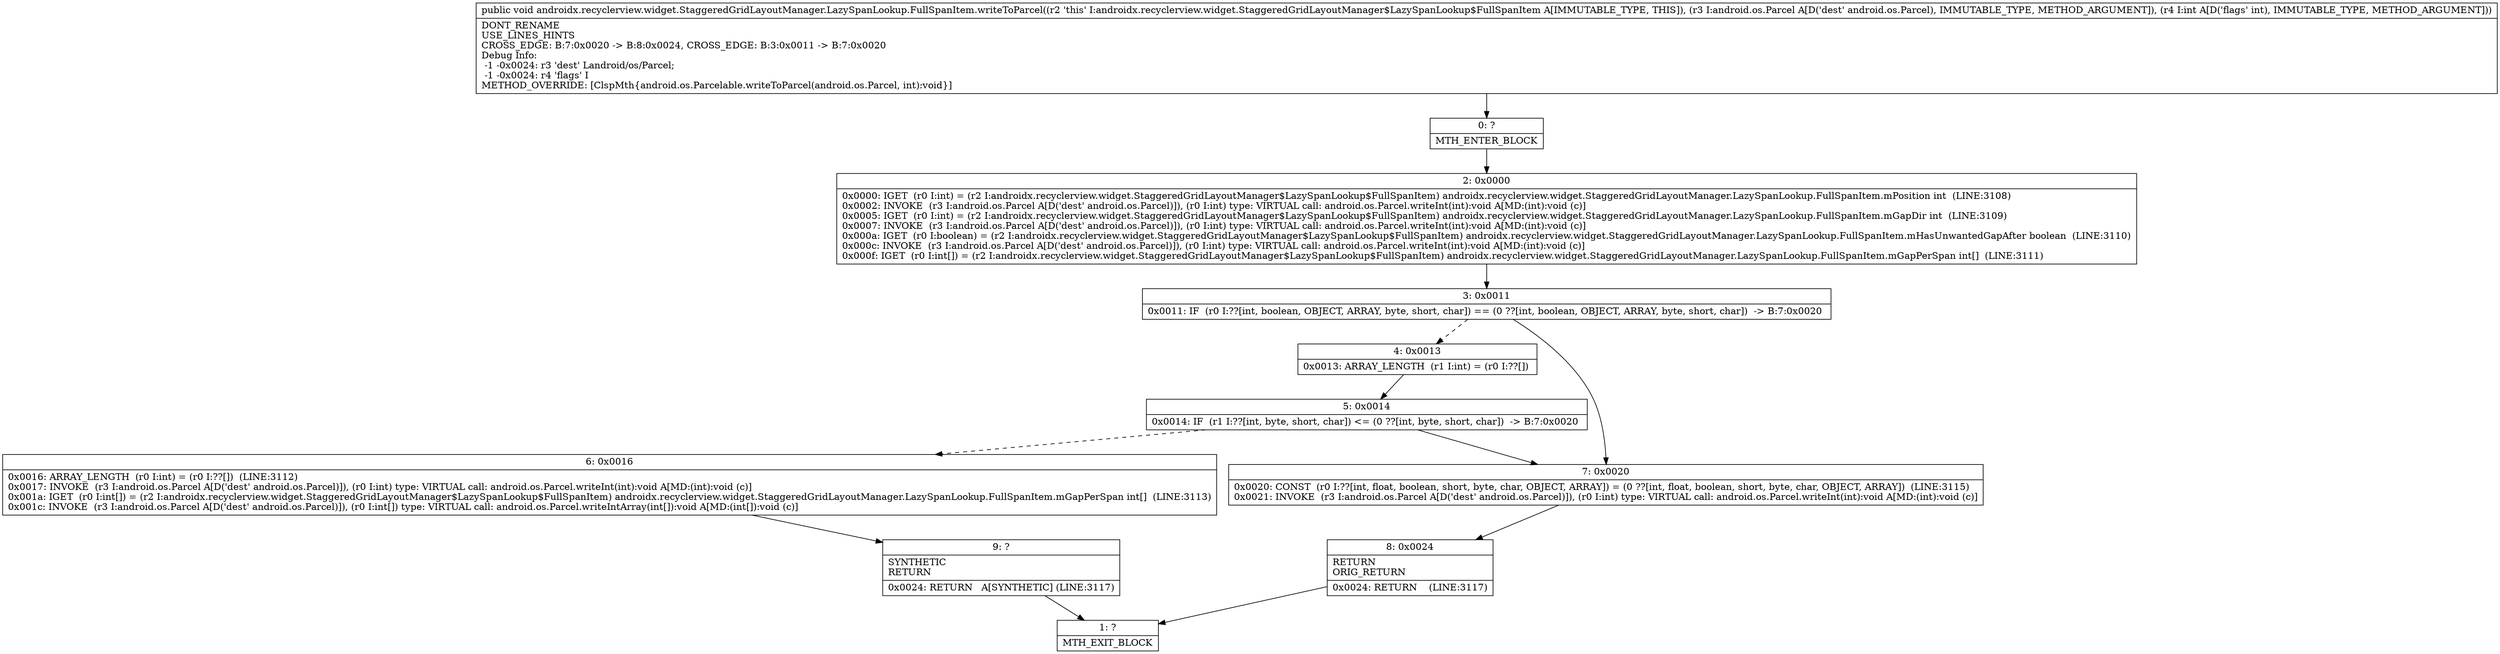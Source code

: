 digraph "CFG forandroidx.recyclerview.widget.StaggeredGridLayoutManager.LazySpanLookup.FullSpanItem.writeToParcel(Landroid\/os\/Parcel;I)V" {
Node_0 [shape=record,label="{0\:\ ?|MTH_ENTER_BLOCK\l}"];
Node_2 [shape=record,label="{2\:\ 0x0000|0x0000: IGET  (r0 I:int) = (r2 I:androidx.recyclerview.widget.StaggeredGridLayoutManager$LazySpanLookup$FullSpanItem) androidx.recyclerview.widget.StaggeredGridLayoutManager.LazySpanLookup.FullSpanItem.mPosition int  (LINE:3108)\l0x0002: INVOKE  (r3 I:android.os.Parcel A[D('dest' android.os.Parcel)]), (r0 I:int) type: VIRTUAL call: android.os.Parcel.writeInt(int):void A[MD:(int):void (c)]\l0x0005: IGET  (r0 I:int) = (r2 I:androidx.recyclerview.widget.StaggeredGridLayoutManager$LazySpanLookup$FullSpanItem) androidx.recyclerview.widget.StaggeredGridLayoutManager.LazySpanLookup.FullSpanItem.mGapDir int  (LINE:3109)\l0x0007: INVOKE  (r3 I:android.os.Parcel A[D('dest' android.os.Parcel)]), (r0 I:int) type: VIRTUAL call: android.os.Parcel.writeInt(int):void A[MD:(int):void (c)]\l0x000a: IGET  (r0 I:boolean) = (r2 I:androidx.recyclerview.widget.StaggeredGridLayoutManager$LazySpanLookup$FullSpanItem) androidx.recyclerview.widget.StaggeredGridLayoutManager.LazySpanLookup.FullSpanItem.mHasUnwantedGapAfter boolean  (LINE:3110)\l0x000c: INVOKE  (r3 I:android.os.Parcel A[D('dest' android.os.Parcel)]), (r0 I:int) type: VIRTUAL call: android.os.Parcel.writeInt(int):void A[MD:(int):void (c)]\l0x000f: IGET  (r0 I:int[]) = (r2 I:androidx.recyclerview.widget.StaggeredGridLayoutManager$LazySpanLookup$FullSpanItem) androidx.recyclerview.widget.StaggeredGridLayoutManager.LazySpanLookup.FullSpanItem.mGapPerSpan int[]  (LINE:3111)\l}"];
Node_3 [shape=record,label="{3\:\ 0x0011|0x0011: IF  (r0 I:??[int, boolean, OBJECT, ARRAY, byte, short, char]) == (0 ??[int, boolean, OBJECT, ARRAY, byte, short, char])  \-\> B:7:0x0020 \l}"];
Node_4 [shape=record,label="{4\:\ 0x0013|0x0013: ARRAY_LENGTH  (r1 I:int) = (r0 I:??[]) \l}"];
Node_5 [shape=record,label="{5\:\ 0x0014|0x0014: IF  (r1 I:??[int, byte, short, char]) \<= (0 ??[int, byte, short, char])  \-\> B:7:0x0020 \l}"];
Node_6 [shape=record,label="{6\:\ 0x0016|0x0016: ARRAY_LENGTH  (r0 I:int) = (r0 I:??[])  (LINE:3112)\l0x0017: INVOKE  (r3 I:android.os.Parcel A[D('dest' android.os.Parcel)]), (r0 I:int) type: VIRTUAL call: android.os.Parcel.writeInt(int):void A[MD:(int):void (c)]\l0x001a: IGET  (r0 I:int[]) = (r2 I:androidx.recyclerview.widget.StaggeredGridLayoutManager$LazySpanLookup$FullSpanItem) androidx.recyclerview.widget.StaggeredGridLayoutManager.LazySpanLookup.FullSpanItem.mGapPerSpan int[]  (LINE:3113)\l0x001c: INVOKE  (r3 I:android.os.Parcel A[D('dest' android.os.Parcel)]), (r0 I:int[]) type: VIRTUAL call: android.os.Parcel.writeIntArray(int[]):void A[MD:(int[]):void (c)]\l}"];
Node_9 [shape=record,label="{9\:\ ?|SYNTHETIC\lRETURN\l|0x0024: RETURN   A[SYNTHETIC] (LINE:3117)\l}"];
Node_1 [shape=record,label="{1\:\ ?|MTH_EXIT_BLOCK\l}"];
Node_7 [shape=record,label="{7\:\ 0x0020|0x0020: CONST  (r0 I:??[int, float, boolean, short, byte, char, OBJECT, ARRAY]) = (0 ??[int, float, boolean, short, byte, char, OBJECT, ARRAY])  (LINE:3115)\l0x0021: INVOKE  (r3 I:android.os.Parcel A[D('dest' android.os.Parcel)]), (r0 I:int) type: VIRTUAL call: android.os.Parcel.writeInt(int):void A[MD:(int):void (c)]\l}"];
Node_8 [shape=record,label="{8\:\ 0x0024|RETURN\lORIG_RETURN\l|0x0024: RETURN    (LINE:3117)\l}"];
MethodNode[shape=record,label="{public void androidx.recyclerview.widget.StaggeredGridLayoutManager.LazySpanLookup.FullSpanItem.writeToParcel((r2 'this' I:androidx.recyclerview.widget.StaggeredGridLayoutManager$LazySpanLookup$FullSpanItem A[IMMUTABLE_TYPE, THIS]), (r3 I:android.os.Parcel A[D('dest' android.os.Parcel), IMMUTABLE_TYPE, METHOD_ARGUMENT]), (r4 I:int A[D('flags' int), IMMUTABLE_TYPE, METHOD_ARGUMENT]))  | DONT_RENAME\lUSE_LINES_HINTS\lCROSS_EDGE: B:7:0x0020 \-\> B:8:0x0024, CROSS_EDGE: B:3:0x0011 \-\> B:7:0x0020\lDebug Info:\l  \-1 \-0x0024: r3 'dest' Landroid\/os\/Parcel;\l  \-1 \-0x0024: r4 'flags' I\lMETHOD_OVERRIDE: [ClspMth\{android.os.Parcelable.writeToParcel(android.os.Parcel, int):void\}]\l}"];
MethodNode -> Node_0;Node_0 -> Node_2;
Node_2 -> Node_3;
Node_3 -> Node_4[style=dashed];
Node_3 -> Node_7;
Node_4 -> Node_5;
Node_5 -> Node_6[style=dashed];
Node_5 -> Node_7;
Node_6 -> Node_9;
Node_9 -> Node_1;
Node_7 -> Node_8;
Node_8 -> Node_1;
}


